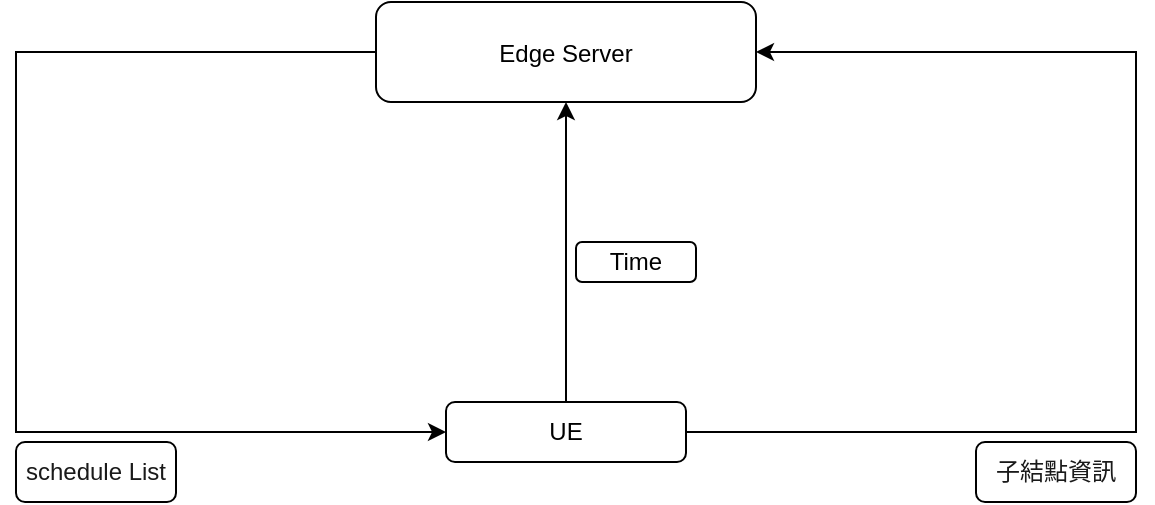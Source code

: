 <mxfile version="16.5.5" type="github" pages="2">
  <diagram id="TzT6m59Ix_mjKr-WDxl3" name="Page-1">
    <mxGraphModel dx="884" dy="939" grid="1" gridSize="10" guides="1" tooltips="1" connect="1" arrows="1" fold="1" page="1" pageScale="1" pageWidth="1920" pageHeight="1200" math="0" shadow="0">
      <root>
        <mxCell id="0" />
        <mxCell id="1" parent="0" />
        <mxCell id="9KuQV6Mnis-wEZ59xsWF-11" value="&lt;p&gt;Edge Server&lt;/p&gt;" style="rounded=1;whiteSpace=wrap;html=1;sketch=0;shadow=0;gradientColor=none;fillColor=default;glass=0;verticalAlign=top;" parent="1" vertex="1">
          <mxGeometry x="420" y="90" width="190" height="50" as="geometry" />
        </mxCell>
        <mxCell id="9KuQV6Mnis-wEZ59xsWF-12" value="UE" style="rounded=1;whiteSpace=wrap;html=1;shadow=0;glass=0;sketch=0;fillColor=default;gradientColor=none;" parent="1" vertex="1">
          <mxGeometry x="455" y="290" width="120" height="30" as="geometry" />
        </mxCell>
        <mxCell id="9KuQV6Mnis-wEZ59xsWF-15" value="" style="endArrow=classic;html=1;rounded=0;entryX=0.5;entryY=1;entryDx=0;entryDy=0;exitX=0.5;exitY=0;exitDx=0;exitDy=0;" parent="1" source="9KuQV6Mnis-wEZ59xsWF-12" target="9KuQV6Mnis-wEZ59xsWF-11" edge="1">
          <mxGeometry width="50" height="50" relative="1" as="geometry">
            <mxPoint x="340" y="170" as="sourcePoint" />
            <mxPoint x="460" y="220" as="targetPoint" />
            <Array as="points" />
          </mxGeometry>
        </mxCell>
        <mxCell id="9KuQV6Mnis-wEZ59xsWF-17" value="" style="endArrow=classic;html=1;rounded=0;exitX=1;exitY=0.5;exitDx=0;exitDy=0;entryX=1;entryY=0.5;entryDx=0;entryDy=0;" parent="1" source="9KuQV6Mnis-wEZ59xsWF-12" target="9KuQV6Mnis-wEZ59xsWF-11" edge="1">
          <mxGeometry width="50" height="50" relative="1" as="geometry">
            <mxPoint x="700" y="400" as="sourcePoint" />
            <mxPoint x="740" y="305" as="targetPoint" />
            <Array as="points">
              <mxPoint x="800" y="305" />
              <mxPoint x="800" y="210" />
              <mxPoint x="800" y="115" />
            </Array>
          </mxGeometry>
        </mxCell>
        <mxCell id="9KuQV6Mnis-wEZ59xsWF-19" value="" style="endArrow=classic;html=1;rounded=0;exitX=0;exitY=0.5;exitDx=0;exitDy=0;fontColor=#9933FF;entryX=0;entryY=0.5;entryDx=0;entryDy=0;labelBackgroundColor=#1A1A1A;" parent="1" source="9KuQV6Mnis-wEZ59xsWF-11" target="9KuQV6Mnis-wEZ59xsWF-12" edge="1">
          <mxGeometry width="50" height="50" relative="1" as="geometry">
            <mxPoint x="700" y="400" as="sourcePoint" />
            <mxPoint x="240" y="300" as="targetPoint" />
            <Array as="points">
              <mxPoint x="240" y="115" />
              <mxPoint x="240" y="305" />
            </Array>
          </mxGeometry>
        </mxCell>
        <mxCell id="9KuQV6Mnis-wEZ59xsWF-20" value="Time" style="rounded=1;whiteSpace=wrap;html=1;shadow=0;glass=0;sketch=0;fillColor=default;gradientColor=none;" parent="1" vertex="1">
          <mxGeometry x="520" y="210" width="60" height="20" as="geometry" />
        </mxCell>
        <mxCell id="9KuQV6Mnis-wEZ59xsWF-21" value="&lt;font color=&quot;#1a1a1a&quot;&gt;子結點資訊&lt;br&gt;&lt;/font&gt;" style="rounded=1;whiteSpace=wrap;html=1;shadow=0;glass=0;sketch=0;fontColor=#9933FF;fillColor=default;gradientColor=none;" parent="1" vertex="1">
          <mxGeometry x="720" y="310" width="80" height="30" as="geometry" />
        </mxCell>
        <mxCell id="9KuQV6Mnis-wEZ59xsWF-24" value="schedule List" style="rounded=1;whiteSpace=wrap;html=1;shadow=0;glass=0;sketch=0;fontColor=#1A1A1A;fillColor=default;gradientColor=none;" parent="1" vertex="1">
          <mxGeometry x="240" y="310" width="80" height="30" as="geometry" />
        </mxCell>
      </root>
    </mxGraphModel>
  </diagram>
  <diagram id="z9pOu_TSIRcWGJFqptHg" name="Page-2">
    <mxGraphModel dx="751" dy="798" grid="1" gridSize="10" guides="1" tooltips="1" connect="1" arrows="1" fold="1" page="1" pageScale="1" pageWidth="850" pageHeight="1100" math="0" shadow="0">
      <root>
        <mxCell id="iAxWGbQ3Z2G4rB7DEW5Y-0" />
        <mxCell id="iAxWGbQ3Z2G4rB7DEW5Y-1" parent="iAxWGbQ3Z2G4rB7DEW5Y-0" />
      </root>
    </mxGraphModel>
  </diagram>
</mxfile>
